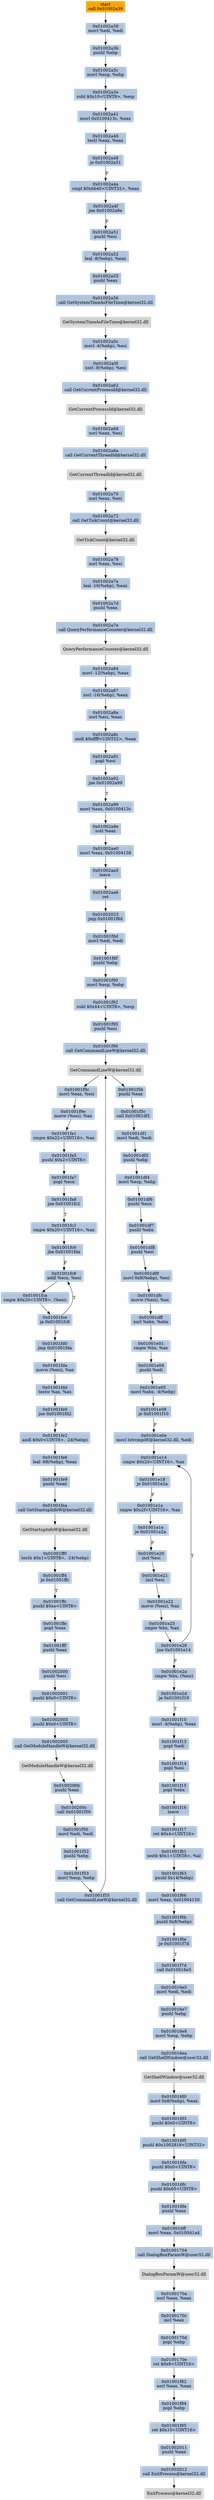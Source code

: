 digraph G {
node[shape=rectangle,style=filled,fillcolor=lightsteelblue,color=lightsteelblue]
bgcolor="transparent"
a0x0100201ecall_0x01002a39[label="start\ncall 0x01002a39",color="lightgrey",fillcolor="orange"];
a0x01002a39movl_edi_edi[label="0x01002a39\nmovl %edi, %edi"];
a0x01002a3bpushl_ebp[label="0x01002a3b\npushl %ebp"];
a0x01002a3cmovl_esp_ebp[label="0x01002a3c\nmovl %esp, %ebp"];
a0x01002a3esubl_0x10UINT8_esp[label="0x01002a3e\nsubl $0x10<UINT8>, %esp"];
a0x01002a41movl_0x0100413c_eax[label="0x01002a41\nmovl 0x0100413c, %eax"];
a0x01002a46testl_eax_eax[label="0x01002a46\ntestl %eax, %eax"];
a0x01002a48je_0x01002a51[label="0x01002a48\nje 0x01002a51"];
a0x01002a4acmpl_0xbb40UINT32_eax[label="0x01002a4a\ncmpl $0xbb40<UINT32>, %eax"];
a0x01002a4fjne_0x01002a9e[label="0x01002a4f\njne 0x01002a9e"];
a0x01002a51pushl_esi[label="0x01002a51\npushl %esi"];
a0x01002a52leal__8ebp__eax[label="0x01002a52\nleal -8(%ebp), %eax"];
a0x01002a55pushl_eax[label="0x01002a55\npushl %eax"];
a0x01002a56call_GetSystemTimeAsFileTime_kernel32_dll[label="0x01002a56\ncall GetSystemTimeAsFileTime@kernel32.dll"];
GetSystemTimeAsFileTime_kernel32_dll[label="GetSystemTimeAsFileTime@kernel32.dll",color="lightgrey",fillcolor="lightgrey"];
a0x01002a5cmovl__4ebp__esi[label="0x01002a5c\nmovl -4(%ebp), %esi"];
a0x01002a5fxorl__8ebp__esi[label="0x01002a5f\nxorl -8(%ebp), %esi"];
a0x01002a62call_GetCurrentProcessId_kernel32_dll[label="0x01002a62\ncall GetCurrentProcessId@kernel32.dll"];
GetCurrentProcessId_kernel32_dll[label="GetCurrentProcessId@kernel32.dll",color="lightgrey",fillcolor="lightgrey"];
a0x01002a68xorl_eax_esi[label="0x01002a68\nxorl %eax, %esi"];
a0x01002a6acall_GetCurrentThreadId_kernel32_dll[label="0x01002a6a\ncall GetCurrentThreadId@kernel32.dll"];
GetCurrentThreadId_kernel32_dll[label="GetCurrentThreadId@kernel32.dll",color="lightgrey",fillcolor="lightgrey"];
a0x01002a70xorl_eax_esi[label="0x01002a70\nxorl %eax, %esi"];
a0x01002a72call_GetTickCount_kernel32_dll[label="0x01002a72\ncall GetTickCount@kernel32.dll"];
GetTickCount_kernel32_dll[label="GetTickCount@kernel32.dll",color="lightgrey",fillcolor="lightgrey"];
a0x01002a78xorl_eax_esi[label="0x01002a78\nxorl %eax, %esi"];
a0x01002a7aleal__16ebp__eax[label="0x01002a7a\nleal -16(%ebp), %eax"];
a0x01002a7dpushl_eax[label="0x01002a7d\npushl %eax"];
a0x01002a7ecall_QueryPerformanceCounter_kernel32_dll[label="0x01002a7e\ncall QueryPerformanceCounter@kernel32.dll"];
QueryPerformanceCounter_kernel32_dll[label="QueryPerformanceCounter@kernel32.dll",color="lightgrey",fillcolor="lightgrey"];
a0x01002a84movl__12ebp__eax[label="0x01002a84\nmovl -12(%ebp), %eax"];
a0x01002a87xorl__16ebp__eax[label="0x01002a87\nxorl -16(%ebp), %eax"];
a0x01002a8axorl_esi_eax[label="0x01002a8a\nxorl %esi, %eax"];
a0x01002a8candl_0xffffUINT32_eax[label="0x01002a8c\nandl $0xffff<UINT32>, %eax"];
a0x01002a91popl_esi[label="0x01002a91\npopl %esi"];
a0x01002a92jne_0x01002a99[label="0x01002a92\njne 0x01002a99"];
a0x01002a99movl_eax_0x0100413c[label="0x01002a99\nmovl %eax, 0x0100413c"];
a0x01002a9enotl_eax[label="0x01002a9e\nnotl %eax"];
a0x01002aa0movl_eax_0x01004138[label="0x01002aa0\nmovl %eax, 0x01004138"];
a0x01002aa5leave_[label="0x01002aa5\nleave "];
a0x01002aa6ret[label="0x01002aa6\nret"];
a0x01002023jmp_0x01001f8d[label="0x01002023\njmp 0x01001f8d"];
a0x01001f8dmovl_edi_edi[label="0x01001f8d\nmovl %edi, %edi"];
a0x01001f8fpushl_ebp[label="0x01001f8f\npushl %ebp"];
a0x01001f90movl_esp_ebp[label="0x01001f90\nmovl %esp, %ebp"];
a0x01001f92subl_0x44UINT8_esp[label="0x01001f92\nsubl $0x44<UINT8>, %esp"];
a0x01001f95pushl_esi[label="0x01001f95\npushl %esi"];
a0x01001f96call_GetCommandLineW_kernel32_dll[label="0x01001f96\ncall GetCommandLineW@kernel32.dll"];
GetCommandLineW_kernel32_dll[label="GetCommandLineW@kernel32.dll",color="lightgrey",fillcolor="lightgrey"];
a0x01001f9cmovl_eax_esi[label="0x01001f9c\nmovl %eax, %esi"];
a0x01001f9emovw_esi__ax[label="0x01001f9e\nmovw (%esi), %ax"];
a0x01001fa1cmpw_0x22UINT16_ax[label="0x01001fa1\ncmpw $0x22<UINT16>, %ax"];
a0x01001fa5pushl_0x2UINT8[label="0x01001fa5\npushl $0x2<UINT8>"];
a0x01001fa7popl_ecx[label="0x01001fa7\npopl %ecx"];
a0x01001fa8jne_0x01001fc2[label="0x01001fa8\njne 0x01001fc2"];
a0x01001fc2cmpw_0x20UINT16_ax[label="0x01001fc2\ncmpw $0x20<UINT16>, %ax"];
a0x01001fc6jbe_0x01001fda[label="0x01001fc6\njbe 0x01001fda"];
a0x01001fc8addl_ecx_esi[label="0x01001fc8\naddl %ecx, %esi"];
a0x01001fcacmpw_0x20UINT8_esi_[label="0x01001fca\ncmpw $0x20<UINT8>, (%esi)"];
a0x01001fceja_0x01001fc8[label="0x01001fce\nja 0x01001fc8"];
a0x01001fd0jmp_0x01001fda[label="0x01001fd0\njmp 0x01001fda"];
a0x01001fdamovw_esi__ax[label="0x01001fda\nmovw (%esi), %ax"];
a0x01001fddtestw_ax_ax[label="0x01001fdd\ntestw %ax, %ax"];
a0x01001fe0jne_0x01001fd2[label="0x01001fe0\njne 0x01001fd2"];
a0x01001fe2andl_0x0UINT8__24ebp_[label="0x01001fe2\nandl $0x0<UINT8>, -24(%ebp)"];
a0x01001fe6leal__68ebp__eax[label="0x01001fe6\nleal -68(%ebp), %eax"];
a0x01001fe9pushl_eax[label="0x01001fe9\npushl %eax"];
a0x01001feacall_GetStartupInfoW_kernel32_dll[label="0x01001fea\ncall GetStartupInfoW@kernel32.dll"];
GetStartupInfoW_kernel32_dll[label="GetStartupInfoW@kernel32.dll",color="lightgrey",fillcolor="lightgrey"];
a0x01001ff0testb_0x1UINT8__24ebp_[label="0x01001ff0\ntestb $0x1<UINT8>, -24(%ebp)"];
a0x01001ff4je_0x01001ffc[label="0x01001ff4\nje 0x01001ffc"];
a0x01001ffcpushl_0xaUINT8[label="0x01001ffc\npushl $0xa<UINT8>"];
a0x01001ffepopl_eax[label="0x01001ffe\npopl %eax"];
a0x01001fffpushl_eax[label="0x01001fff\npushl %eax"];
a0x01002000pushl_esi[label="0x01002000\npushl %esi"];
a0x01002001pushl_0x0UINT8[label="0x01002001\npushl $0x0<UINT8>"];
a0x01002003pushl_0x0UINT8[label="0x01002003\npushl $0x0<UINT8>"];
a0x01002005call_GetModuleHandleW_kernel32_dll[label="0x01002005\ncall GetModuleHandleW@kernel32.dll"];
GetModuleHandleW_kernel32_dll[label="GetModuleHandleW@kernel32.dll",color="lightgrey",fillcolor="lightgrey"];
a0x0100200bpushl_eax[label="0x0100200b\npushl %eax"];
a0x0100200ccall_0x01001f50[label="0x0100200c\ncall 0x01001f50"];
a0x01001f50movl_edi_edi[label="0x01001f50\nmovl %edi, %edi"];
a0x01001f52pushl_ebp[label="0x01001f52\npushl %ebp"];
a0x01001f53movl_esp_ebp[label="0x01001f53\nmovl %esp, %ebp"];
a0x01001f55call_GetCommandLineW_kernel32_dll[label="0x01001f55\ncall GetCommandLineW@kernel32.dll"];
a0x01001f5bpushl_eax[label="0x01001f5b\npushl %eax"];
a0x01001f5ccall_0x01001df1[label="0x01001f5c\ncall 0x01001df1"];
a0x01001df1movl_edi_edi[label="0x01001df1\nmovl %edi, %edi"];
a0x01001df3pushl_ebp[label="0x01001df3\npushl %ebp"];
a0x01001df4movl_esp_ebp[label="0x01001df4\nmovl %esp, %ebp"];
a0x01001df6pushl_ecx[label="0x01001df6\npushl %ecx"];
a0x01001df7pushl_ebx[label="0x01001df7\npushl %ebx"];
a0x01001df8pushl_esi[label="0x01001df8\npushl %esi"];
a0x01001df9movl_0x8ebp__esi[label="0x01001df9\nmovl 0x8(%ebp), %esi"];
a0x01001dfcmovw_esi__ax[label="0x01001dfc\nmovw (%esi), %ax"];
a0x01001dffxorl_ebx_ebx[label="0x01001dff\nxorl %ebx, %ebx"];
a0x01001e01cmpw_bx_ax[label="0x01001e01\ncmpw %bx, %ax"];
a0x01001e04pushl_edi[label="0x01001e04\npushl %edi"];
a0x01001e05movl_ebx__4ebp_[label="0x01001e05\nmovl %ebx, -4(%ebp)"];
a0x01001e08je_0x01001f10[label="0x01001e08\nje 0x01001f10"];
a0x01001e0emovl_lstrcmpiW_kernel32_dll_edi[label="0x01001e0e\nmovl lstrcmpiW@kernel32.dll, %edi"];
a0x01001e14cmpw_0x2dUINT16_ax[label="0x01001e14\ncmpw $0x2d<UINT16>, %ax"];
a0x01001e18je_0x01001e2a[label="0x01001e18\nje 0x01001e2a"];
a0x01001e1acmpw_0x2fUINT16_ax[label="0x01001e1a\ncmpw $0x2f<UINT16>, %ax"];
a0x01001e1eje_0x01001e2a[label="0x01001e1e\nje 0x01001e2a"];
a0x01001e20incl_esi[label="0x01001e20\nincl %esi"];
a0x01001e21incl_esi[label="0x01001e21\nincl %esi"];
a0x01001e22movw_esi__ax[label="0x01001e22\nmovw (%esi), %ax"];
a0x01001e25cmpw_bx_ax[label="0x01001e25\ncmpw %bx, %ax"];
a0x01001e28jne_0x01001e14[label="0x01001e28\njne 0x01001e14"];
a0x01001e2acmpw_bx_esi_[label="0x01001e2a\ncmpw %bx, (%esi)"];
a0x01001e2dje_0x01001f10[label="0x01001e2d\nje 0x01001f10"];
a0x01001f10movl__4ebp__eax[label="0x01001f10\nmovl -4(%ebp), %eax"];
a0x01001f13popl_edi[label="0x01001f13\npopl %edi"];
a0x01001f14popl_esi[label="0x01001f14\npopl %esi"];
a0x01001f15popl_ebx[label="0x01001f15\npopl %ebx"];
a0x01001f16leave_[label="0x01001f16\nleave "];
a0x01001f17ret_0x4UINT16[label="0x01001f17\nret $0x4<UINT16>"];
a0x01001f61testb_0x1UINT8_al[label="0x01001f61\ntestb $0x1<UINT8>, %al"];
a0x01001f63pushl_0x14ebp_[label="0x01001f63\npushl 0x14(%ebp)"];
a0x01001f66movl_eax_0x01004150[label="0x01001f66\nmovl %eax, 0x01004150"];
a0x01001f6bpushl_0x8ebp_[label="0x01001f6b\npushl 0x8(%ebp)"];
a0x01001f6eje_0x01001f7d[label="0x01001f6e\nje 0x01001f7d"];
a0x01001f7dcall_0x010016e5[label="0x01001f7d\ncall 0x010016e5"];
a0x010016e5movl_edi_edi[label="0x010016e5\nmovl %edi, %edi"];
a0x010016e7pushl_ebp[label="0x010016e7\npushl %ebp"];
a0x010016e8movl_esp_ebp[label="0x010016e8\nmovl %esp, %ebp"];
a0x010016eacall_GetShellWindow_user32_dll[label="0x010016ea\ncall GetShellWindow@user32.dll"];
GetShellWindow_user32_dll[label="GetShellWindow@user32.dll",color="lightgrey",fillcolor="lightgrey"];
a0x010016f0movl_0x8ebp__eax[label="0x010016f0\nmovl 0x8(%ebp), %eax"];
a0x010016f3pushl_0x0UINT8[label="0x010016f3\npushl $0x0<UINT8>"];
a0x010016f5pushl_0x1002818UINT32[label="0x010016f5\npushl $0x1002818<UINT32>"];
a0x010016fapushl_0x0UINT8[label="0x010016fa\npushl $0x0<UINT8>"];
a0x010016fcpushl_0x65UINT8[label="0x010016fc\npushl $0x65<UINT8>"];
a0x010016fepushl_eax[label="0x010016fe\npushl %eax"];
a0x010016ffmovl_eax_0x010041a4[label="0x010016ff\nmovl %eax, 0x010041a4"];
a0x01001704call_DialogBoxParamW_user32_dll[label="0x01001704\ncall DialogBoxParamW@user32.dll"];
DialogBoxParamW_user32_dll[label="DialogBoxParamW@user32.dll",color="lightgrey",fillcolor="lightgrey"];
a0x0100170axorl_eax_eax[label="0x0100170a\nxorl %eax, %eax"];
a0x0100170cincl_eax[label="0x0100170c\nincl %eax"];
a0x0100170dpopl_ebp[label="0x0100170d\npopl %ebp"];
a0x0100170eret_0x8UINT16[label="0x0100170e\nret $0x8<UINT16>"];
a0x01001f82xorl_eax_eax[label="0x01001f82\nxorl %eax, %eax"];
a0x01001f84popl_ebp[label="0x01001f84\npopl %ebp"];
a0x01001f85ret_0x10UINT16[label="0x01001f85\nret $0x10<UINT16>"];
a0x01002011pushl_eax[label="0x01002011\npushl %eax"];
a0x01002012call_ExitProcess_kernel32_dll[label="0x01002012\ncall ExitProcess@kernel32.dll"];
ExitProcess_kernel32_dll[label="ExitProcess@kernel32.dll",color="lightgrey",fillcolor="lightgrey"];
a0x0100201ecall_0x01002a39 -> a0x01002a39movl_edi_edi [color="#000000"];
a0x01002a39movl_edi_edi -> a0x01002a3bpushl_ebp [color="#000000"];
a0x01002a3bpushl_ebp -> a0x01002a3cmovl_esp_ebp [color="#000000"];
a0x01002a3cmovl_esp_ebp -> a0x01002a3esubl_0x10UINT8_esp [color="#000000"];
a0x01002a3esubl_0x10UINT8_esp -> a0x01002a41movl_0x0100413c_eax [color="#000000"];
a0x01002a41movl_0x0100413c_eax -> a0x01002a46testl_eax_eax [color="#000000"];
a0x01002a46testl_eax_eax -> a0x01002a48je_0x01002a51 [color="#000000"];
a0x01002a48je_0x01002a51 -> a0x01002a4acmpl_0xbb40UINT32_eax [color="#000000",label="F"];
a0x01002a4acmpl_0xbb40UINT32_eax -> a0x01002a4fjne_0x01002a9e [color="#000000"];
a0x01002a4fjne_0x01002a9e -> a0x01002a51pushl_esi [color="#000000",label="F"];
a0x01002a51pushl_esi -> a0x01002a52leal__8ebp__eax [color="#000000"];
a0x01002a52leal__8ebp__eax -> a0x01002a55pushl_eax [color="#000000"];
a0x01002a55pushl_eax -> a0x01002a56call_GetSystemTimeAsFileTime_kernel32_dll [color="#000000"];
a0x01002a56call_GetSystemTimeAsFileTime_kernel32_dll -> GetSystemTimeAsFileTime_kernel32_dll [color="#000000"];
GetSystemTimeAsFileTime_kernel32_dll -> a0x01002a5cmovl__4ebp__esi [color="#000000"];
a0x01002a5cmovl__4ebp__esi -> a0x01002a5fxorl__8ebp__esi [color="#000000"];
a0x01002a5fxorl__8ebp__esi -> a0x01002a62call_GetCurrentProcessId_kernel32_dll [color="#000000"];
a0x01002a62call_GetCurrentProcessId_kernel32_dll -> GetCurrentProcessId_kernel32_dll [color="#000000"];
GetCurrentProcessId_kernel32_dll -> a0x01002a68xorl_eax_esi [color="#000000"];
a0x01002a68xorl_eax_esi -> a0x01002a6acall_GetCurrentThreadId_kernel32_dll [color="#000000"];
a0x01002a6acall_GetCurrentThreadId_kernel32_dll -> GetCurrentThreadId_kernel32_dll [color="#000000"];
GetCurrentThreadId_kernel32_dll -> a0x01002a70xorl_eax_esi [color="#000000"];
a0x01002a70xorl_eax_esi -> a0x01002a72call_GetTickCount_kernel32_dll [color="#000000"];
a0x01002a72call_GetTickCount_kernel32_dll -> GetTickCount_kernel32_dll [color="#000000"];
GetTickCount_kernel32_dll -> a0x01002a78xorl_eax_esi [color="#000000"];
a0x01002a78xorl_eax_esi -> a0x01002a7aleal__16ebp__eax [color="#000000"];
a0x01002a7aleal__16ebp__eax -> a0x01002a7dpushl_eax [color="#000000"];
a0x01002a7dpushl_eax -> a0x01002a7ecall_QueryPerformanceCounter_kernel32_dll [color="#000000"];
a0x01002a7ecall_QueryPerformanceCounter_kernel32_dll -> QueryPerformanceCounter_kernel32_dll [color="#000000"];
QueryPerformanceCounter_kernel32_dll -> a0x01002a84movl__12ebp__eax [color="#000000"];
a0x01002a84movl__12ebp__eax -> a0x01002a87xorl__16ebp__eax [color="#000000"];
a0x01002a87xorl__16ebp__eax -> a0x01002a8axorl_esi_eax [color="#000000"];
a0x01002a8axorl_esi_eax -> a0x01002a8candl_0xffffUINT32_eax [color="#000000"];
a0x01002a8candl_0xffffUINT32_eax -> a0x01002a91popl_esi [color="#000000"];
a0x01002a91popl_esi -> a0x01002a92jne_0x01002a99 [color="#000000"];
a0x01002a92jne_0x01002a99 -> a0x01002a99movl_eax_0x0100413c [color="#000000",label="T"];
a0x01002a99movl_eax_0x0100413c -> a0x01002a9enotl_eax [color="#000000"];
a0x01002a9enotl_eax -> a0x01002aa0movl_eax_0x01004138 [color="#000000"];
a0x01002aa0movl_eax_0x01004138 -> a0x01002aa5leave_ [color="#000000"];
a0x01002aa5leave_ -> a0x01002aa6ret [color="#000000"];
a0x01002aa6ret -> a0x01002023jmp_0x01001f8d [color="#000000"];
a0x01002023jmp_0x01001f8d -> a0x01001f8dmovl_edi_edi [color="#000000"];
a0x01001f8dmovl_edi_edi -> a0x01001f8fpushl_ebp [color="#000000"];
a0x01001f8fpushl_ebp -> a0x01001f90movl_esp_ebp [color="#000000"];
a0x01001f90movl_esp_ebp -> a0x01001f92subl_0x44UINT8_esp [color="#000000"];
a0x01001f92subl_0x44UINT8_esp -> a0x01001f95pushl_esi [color="#000000"];
a0x01001f95pushl_esi -> a0x01001f96call_GetCommandLineW_kernel32_dll [color="#000000"];
a0x01001f96call_GetCommandLineW_kernel32_dll -> GetCommandLineW_kernel32_dll [color="#000000"];
GetCommandLineW_kernel32_dll -> a0x01001f9cmovl_eax_esi [color="#000000"];
a0x01001f9cmovl_eax_esi -> a0x01001f9emovw_esi__ax [color="#000000"];
a0x01001f9emovw_esi__ax -> a0x01001fa1cmpw_0x22UINT16_ax [color="#000000"];
a0x01001fa1cmpw_0x22UINT16_ax -> a0x01001fa5pushl_0x2UINT8 [color="#000000"];
a0x01001fa5pushl_0x2UINT8 -> a0x01001fa7popl_ecx [color="#000000"];
a0x01001fa7popl_ecx -> a0x01001fa8jne_0x01001fc2 [color="#000000"];
a0x01001fa8jne_0x01001fc2 -> a0x01001fc2cmpw_0x20UINT16_ax [color="#000000",label="T"];
a0x01001fc2cmpw_0x20UINT16_ax -> a0x01001fc6jbe_0x01001fda [color="#000000"];
a0x01001fc6jbe_0x01001fda -> a0x01001fc8addl_ecx_esi [color="#000000",label="F"];
a0x01001fc8addl_ecx_esi -> a0x01001fcacmpw_0x20UINT8_esi_ [color="#000000"];
a0x01001fcacmpw_0x20UINT8_esi_ -> a0x01001fceja_0x01001fc8 [color="#000000"];
a0x01001fceja_0x01001fc8 -> a0x01001fc8addl_ecx_esi [color="#000000",label="T"];
a0x01001fceja_0x01001fc8 -> a0x01001fd0jmp_0x01001fda [color="#000000",label="F"];
a0x01001fd0jmp_0x01001fda -> a0x01001fdamovw_esi__ax [color="#000000"];
a0x01001fdamovw_esi__ax -> a0x01001fddtestw_ax_ax [color="#000000"];
a0x01001fddtestw_ax_ax -> a0x01001fe0jne_0x01001fd2 [color="#000000"];
a0x01001fe0jne_0x01001fd2 -> a0x01001fe2andl_0x0UINT8__24ebp_ [color="#000000",label="F"];
a0x01001fe2andl_0x0UINT8__24ebp_ -> a0x01001fe6leal__68ebp__eax [color="#000000"];
a0x01001fe6leal__68ebp__eax -> a0x01001fe9pushl_eax [color="#000000"];
a0x01001fe9pushl_eax -> a0x01001feacall_GetStartupInfoW_kernel32_dll [color="#000000"];
a0x01001feacall_GetStartupInfoW_kernel32_dll -> GetStartupInfoW_kernel32_dll [color="#000000"];
GetStartupInfoW_kernel32_dll -> a0x01001ff0testb_0x1UINT8__24ebp_ [color="#000000"];
a0x01001ff0testb_0x1UINT8__24ebp_ -> a0x01001ff4je_0x01001ffc [color="#000000"];
a0x01001ff4je_0x01001ffc -> a0x01001ffcpushl_0xaUINT8 [color="#000000",label="T"];
a0x01001ffcpushl_0xaUINT8 -> a0x01001ffepopl_eax [color="#000000"];
a0x01001ffepopl_eax -> a0x01001fffpushl_eax [color="#000000"];
a0x01001fffpushl_eax -> a0x01002000pushl_esi [color="#000000"];
a0x01002000pushl_esi -> a0x01002001pushl_0x0UINT8 [color="#000000"];
a0x01002001pushl_0x0UINT8 -> a0x01002003pushl_0x0UINT8 [color="#000000"];
a0x01002003pushl_0x0UINT8 -> a0x01002005call_GetModuleHandleW_kernel32_dll [color="#000000"];
a0x01002005call_GetModuleHandleW_kernel32_dll -> GetModuleHandleW_kernel32_dll [color="#000000"];
GetModuleHandleW_kernel32_dll -> a0x0100200bpushl_eax [color="#000000"];
a0x0100200bpushl_eax -> a0x0100200ccall_0x01001f50 [color="#000000"];
a0x0100200ccall_0x01001f50 -> a0x01001f50movl_edi_edi [color="#000000"];
a0x01001f50movl_edi_edi -> a0x01001f52pushl_ebp [color="#000000"];
a0x01001f52pushl_ebp -> a0x01001f53movl_esp_ebp [color="#000000"];
a0x01001f53movl_esp_ebp -> a0x01001f55call_GetCommandLineW_kernel32_dll [color="#000000"];
a0x01001f55call_GetCommandLineW_kernel32_dll -> GetCommandLineW_kernel32_dll [color="#000000"];
GetCommandLineW_kernel32_dll -> a0x01001f5bpushl_eax [color="#000000"];
a0x01001f5bpushl_eax -> a0x01001f5ccall_0x01001df1 [color="#000000"];
a0x01001f5ccall_0x01001df1 -> a0x01001df1movl_edi_edi [color="#000000"];
a0x01001df1movl_edi_edi -> a0x01001df3pushl_ebp [color="#000000"];
a0x01001df3pushl_ebp -> a0x01001df4movl_esp_ebp [color="#000000"];
a0x01001df4movl_esp_ebp -> a0x01001df6pushl_ecx [color="#000000"];
a0x01001df6pushl_ecx -> a0x01001df7pushl_ebx [color="#000000"];
a0x01001df7pushl_ebx -> a0x01001df8pushl_esi [color="#000000"];
a0x01001df8pushl_esi -> a0x01001df9movl_0x8ebp__esi [color="#000000"];
a0x01001df9movl_0x8ebp__esi -> a0x01001dfcmovw_esi__ax [color="#000000"];
a0x01001dfcmovw_esi__ax -> a0x01001dffxorl_ebx_ebx [color="#000000"];
a0x01001dffxorl_ebx_ebx -> a0x01001e01cmpw_bx_ax [color="#000000"];
a0x01001e01cmpw_bx_ax -> a0x01001e04pushl_edi [color="#000000"];
a0x01001e04pushl_edi -> a0x01001e05movl_ebx__4ebp_ [color="#000000"];
a0x01001e05movl_ebx__4ebp_ -> a0x01001e08je_0x01001f10 [color="#000000"];
a0x01001e08je_0x01001f10 -> a0x01001e0emovl_lstrcmpiW_kernel32_dll_edi [color="#000000",label="F"];
a0x01001e0emovl_lstrcmpiW_kernel32_dll_edi -> a0x01001e14cmpw_0x2dUINT16_ax [color="#000000"];
a0x01001e14cmpw_0x2dUINT16_ax -> a0x01001e18je_0x01001e2a [color="#000000"];
a0x01001e18je_0x01001e2a -> a0x01001e1acmpw_0x2fUINT16_ax [color="#000000",label="F"];
a0x01001e1acmpw_0x2fUINT16_ax -> a0x01001e1eje_0x01001e2a [color="#000000"];
a0x01001e1eje_0x01001e2a -> a0x01001e20incl_esi [color="#000000",label="F"];
a0x01001e20incl_esi -> a0x01001e21incl_esi [color="#000000"];
a0x01001e21incl_esi -> a0x01001e22movw_esi__ax [color="#000000"];
a0x01001e22movw_esi__ax -> a0x01001e25cmpw_bx_ax [color="#000000"];
a0x01001e25cmpw_bx_ax -> a0x01001e28jne_0x01001e14 [color="#000000"];
a0x01001e28jne_0x01001e14 -> a0x01001e14cmpw_0x2dUINT16_ax [color="#000000",label="T"];
a0x01001e28jne_0x01001e14 -> a0x01001e2acmpw_bx_esi_ [color="#000000",label="F"];
a0x01001e2acmpw_bx_esi_ -> a0x01001e2dje_0x01001f10 [color="#000000"];
a0x01001e2dje_0x01001f10 -> a0x01001f10movl__4ebp__eax [color="#000000",label="T"];
a0x01001f10movl__4ebp__eax -> a0x01001f13popl_edi [color="#000000"];
a0x01001f13popl_edi -> a0x01001f14popl_esi [color="#000000"];
a0x01001f14popl_esi -> a0x01001f15popl_ebx [color="#000000"];
a0x01001f15popl_ebx -> a0x01001f16leave_ [color="#000000"];
a0x01001f16leave_ -> a0x01001f17ret_0x4UINT16 [color="#000000"];
a0x01001f17ret_0x4UINT16 -> a0x01001f61testb_0x1UINT8_al [color="#000000"];
a0x01001f61testb_0x1UINT8_al -> a0x01001f63pushl_0x14ebp_ [color="#000000"];
a0x01001f63pushl_0x14ebp_ -> a0x01001f66movl_eax_0x01004150 [color="#000000"];
a0x01001f66movl_eax_0x01004150 -> a0x01001f6bpushl_0x8ebp_ [color="#000000"];
a0x01001f6bpushl_0x8ebp_ -> a0x01001f6eje_0x01001f7d [color="#000000"];
a0x01001f6eje_0x01001f7d -> a0x01001f7dcall_0x010016e5 [color="#000000",label="T"];
a0x01001f7dcall_0x010016e5 -> a0x010016e5movl_edi_edi [color="#000000"];
a0x010016e5movl_edi_edi -> a0x010016e7pushl_ebp [color="#000000"];
a0x010016e7pushl_ebp -> a0x010016e8movl_esp_ebp [color="#000000"];
a0x010016e8movl_esp_ebp -> a0x010016eacall_GetShellWindow_user32_dll [color="#000000"];
a0x010016eacall_GetShellWindow_user32_dll -> GetShellWindow_user32_dll [color="#000000"];
GetShellWindow_user32_dll -> a0x010016f0movl_0x8ebp__eax [color="#000000"];
a0x010016f0movl_0x8ebp__eax -> a0x010016f3pushl_0x0UINT8 [color="#000000"];
a0x010016f3pushl_0x0UINT8 -> a0x010016f5pushl_0x1002818UINT32 [color="#000000"];
a0x010016f5pushl_0x1002818UINT32 -> a0x010016fapushl_0x0UINT8 [color="#000000"];
a0x010016fapushl_0x0UINT8 -> a0x010016fcpushl_0x65UINT8 [color="#000000"];
a0x010016fcpushl_0x65UINT8 -> a0x010016fepushl_eax [color="#000000"];
a0x010016fepushl_eax -> a0x010016ffmovl_eax_0x010041a4 [color="#000000"];
a0x010016ffmovl_eax_0x010041a4 -> a0x01001704call_DialogBoxParamW_user32_dll [color="#000000"];
a0x01001704call_DialogBoxParamW_user32_dll -> DialogBoxParamW_user32_dll [color="#000000"];
DialogBoxParamW_user32_dll -> a0x0100170axorl_eax_eax [color="#000000"];
a0x0100170axorl_eax_eax -> a0x0100170cincl_eax [color="#000000"];
a0x0100170cincl_eax -> a0x0100170dpopl_ebp [color="#000000"];
a0x0100170dpopl_ebp -> a0x0100170eret_0x8UINT16 [color="#000000"];
a0x0100170eret_0x8UINT16 -> a0x01001f82xorl_eax_eax [color="#000000"];
a0x01001f82xorl_eax_eax -> a0x01001f84popl_ebp [color="#000000"];
a0x01001f84popl_ebp -> a0x01001f85ret_0x10UINT16 [color="#000000"];
a0x01001f85ret_0x10UINT16 -> a0x01002011pushl_eax [color="#000000"];
a0x01002011pushl_eax -> a0x01002012call_ExitProcess_kernel32_dll [color="#000000"];
a0x01002012call_ExitProcess_kernel32_dll -> ExitProcess_kernel32_dll [color="#000000"];
}
